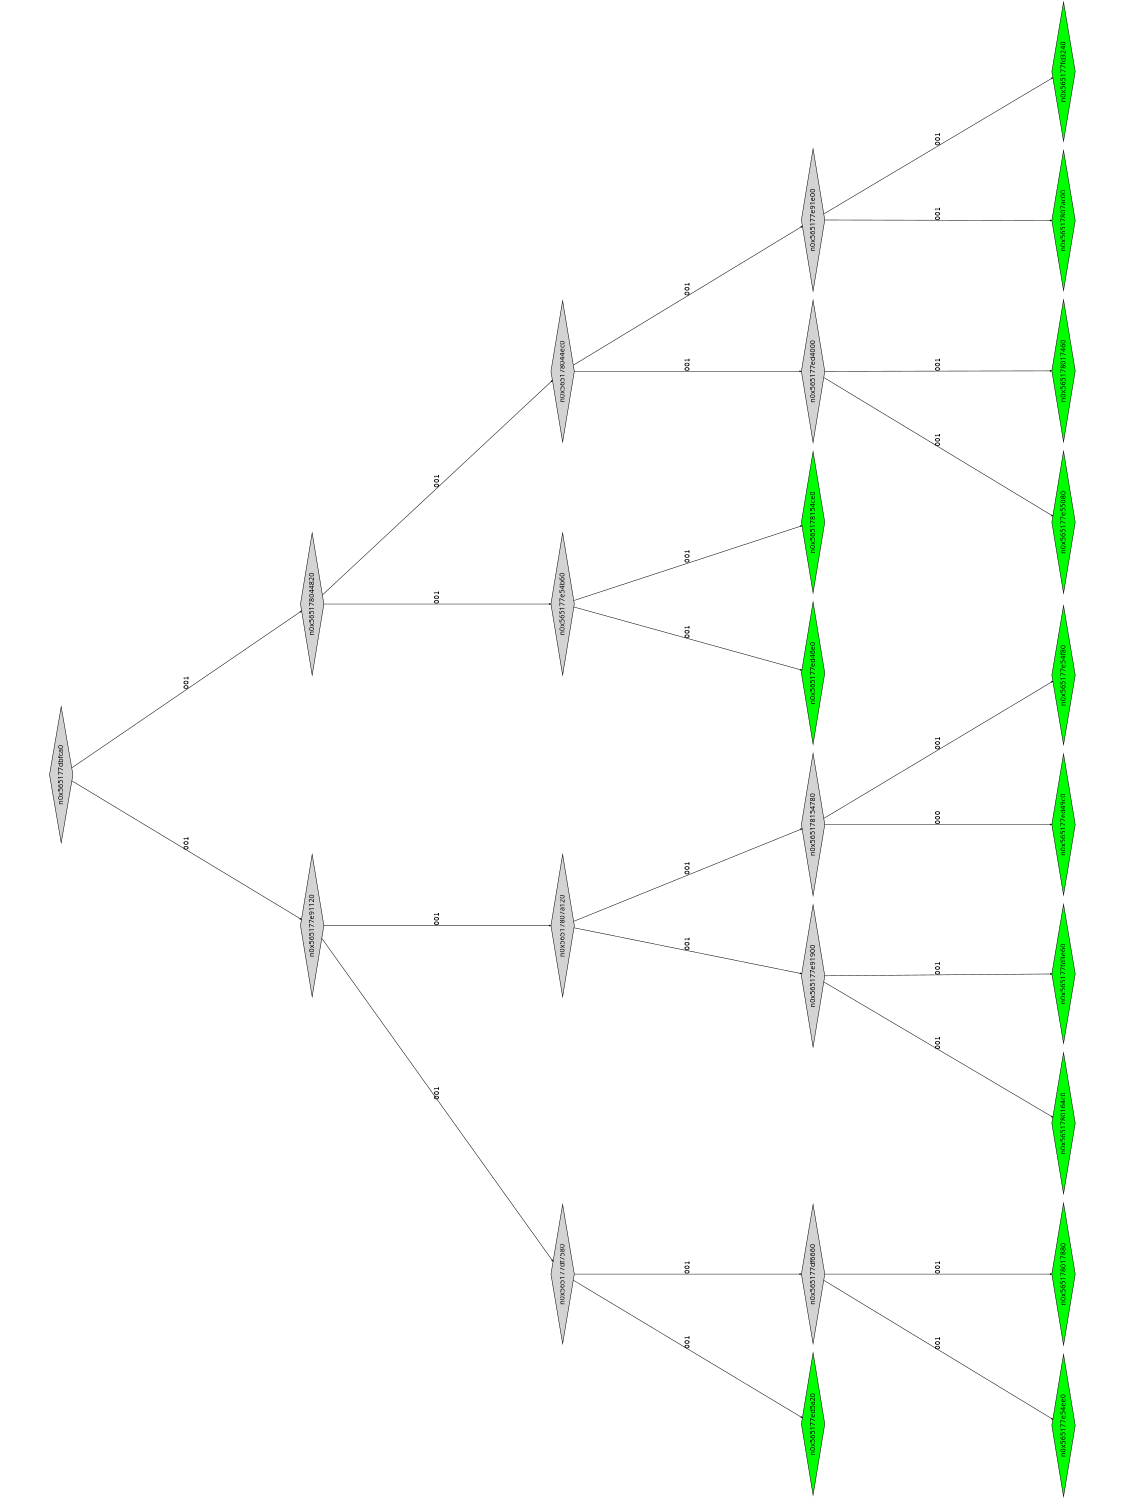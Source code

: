 digraph G {
	size="10,7.5";
	ratio=fill;
	rotate=90;
	center = "true";
	node [style="filled",width=.1,height=.1,fontname="Terminus"]
	edge [arrowsize=.3]
	n0x565177dbfca0 [shape=diamond];
	n0x565177dbfca0 -> n0x565177e91120 [label=001];
	n0x565177dbfca0 -> n0x565178044820 [label=001];
	n0x565178044820 [shape=diamond];
	n0x565178044820 -> n0x565177e54b60 [label=001];
	n0x565178044820 -> n0x565178044ec0 [label=001];
	n0x565178044ec0 [shape=diamond];
	n0x565178044ec0 -> n0x565177ed4000 [label=001];
	n0x565178044ec0 -> n0x565177e91e00 [label=001];
	n0x565177e91e00 [shape=diamond];
	n0x565177e91e00 -> n0x56517807ac00 [label=001];
	n0x565177e91e00 -> n0x565177fd3240 [label=001];
	n0x565177fd3240 [shape=diamond,fillcolor=green];
	n0x56517807ac00 [shape=diamond,fillcolor=green];
	n0x565177ed4000 [shape=diamond];
	n0x565177ed4000 -> n0x565177e55080 [label=001];
	n0x565177ed4000 -> n0x565178017460 [label=001];
	n0x565178017460 [shape=diamond,fillcolor=green];
	n0x565177e55080 [shape=diamond,fillcolor=green];
	n0x565177e54b60 [shape=diamond];
	n0x565177e54b60 -> n0x565177ed46e0 [label=001];
	n0x565177e54b60 -> n0x565178154ce0 [label=001];
	n0x565178154ce0 [shape=diamond,fillcolor=green];
	n0x565177ed46e0 [shape=diamond,fillcolor=green];
	n0x565177e91120 [shape=diamond];
	n0x565177e91120 -> n0x565177df7580 [label=001];
	n0x565177e91120 -> n0x56517807a120 [label=001];
	n0x56517807a120 [shape=diamond];
	n0x56517807a120 -> n0x565177e91900 [label=001];
	n0x56517807a120 -> n0x565178154780 [label=001];
	n0x565178154780 [shape=diamond];
	n0x565178154780 -> n0x565177ed49c0 [label=000];
	n0x565178154780 -> n0x565177e54f80 [label=001];
	n0x565177e54f80 [shape=diamond,fillcolor=green];
	n0x565177ed49c0 [shape=diamond,fillcolor=green];
	n0x565177e91900 [shape=diamond];
	n0x565177e91900 -> n0x5651780164c0 [label=001];
	n0x565177e91900 -> n0x565177fd3e60 [label=001];
	n0x565177fd3e60 [shape=diamond,fillcolor=green];
	n0x5651780164c0 [shape=diamond,fillcolor=green];
	n0x565177df7580 [shape=diamond];
	n0x565177df7580 -> n0x565177ed5a20 [label=001];
	n0x565177df7580 -> n0x565177df6660 [label=001];
	n0x565177df6660 [shape=diamond];
	n0x565177df6660 -> n0x565177e54ee0 [label=001];
	n0x565177df6660 -> n0x565178017880 [label=001];
	n0x565178017880 [shape=diamond,fillcolor=green];
	n0x565177e54ee0 [shape=diamond,fillcolor=green];
	n0x565177ed5a20 [shape=diamond,fillcolor=green];
}

